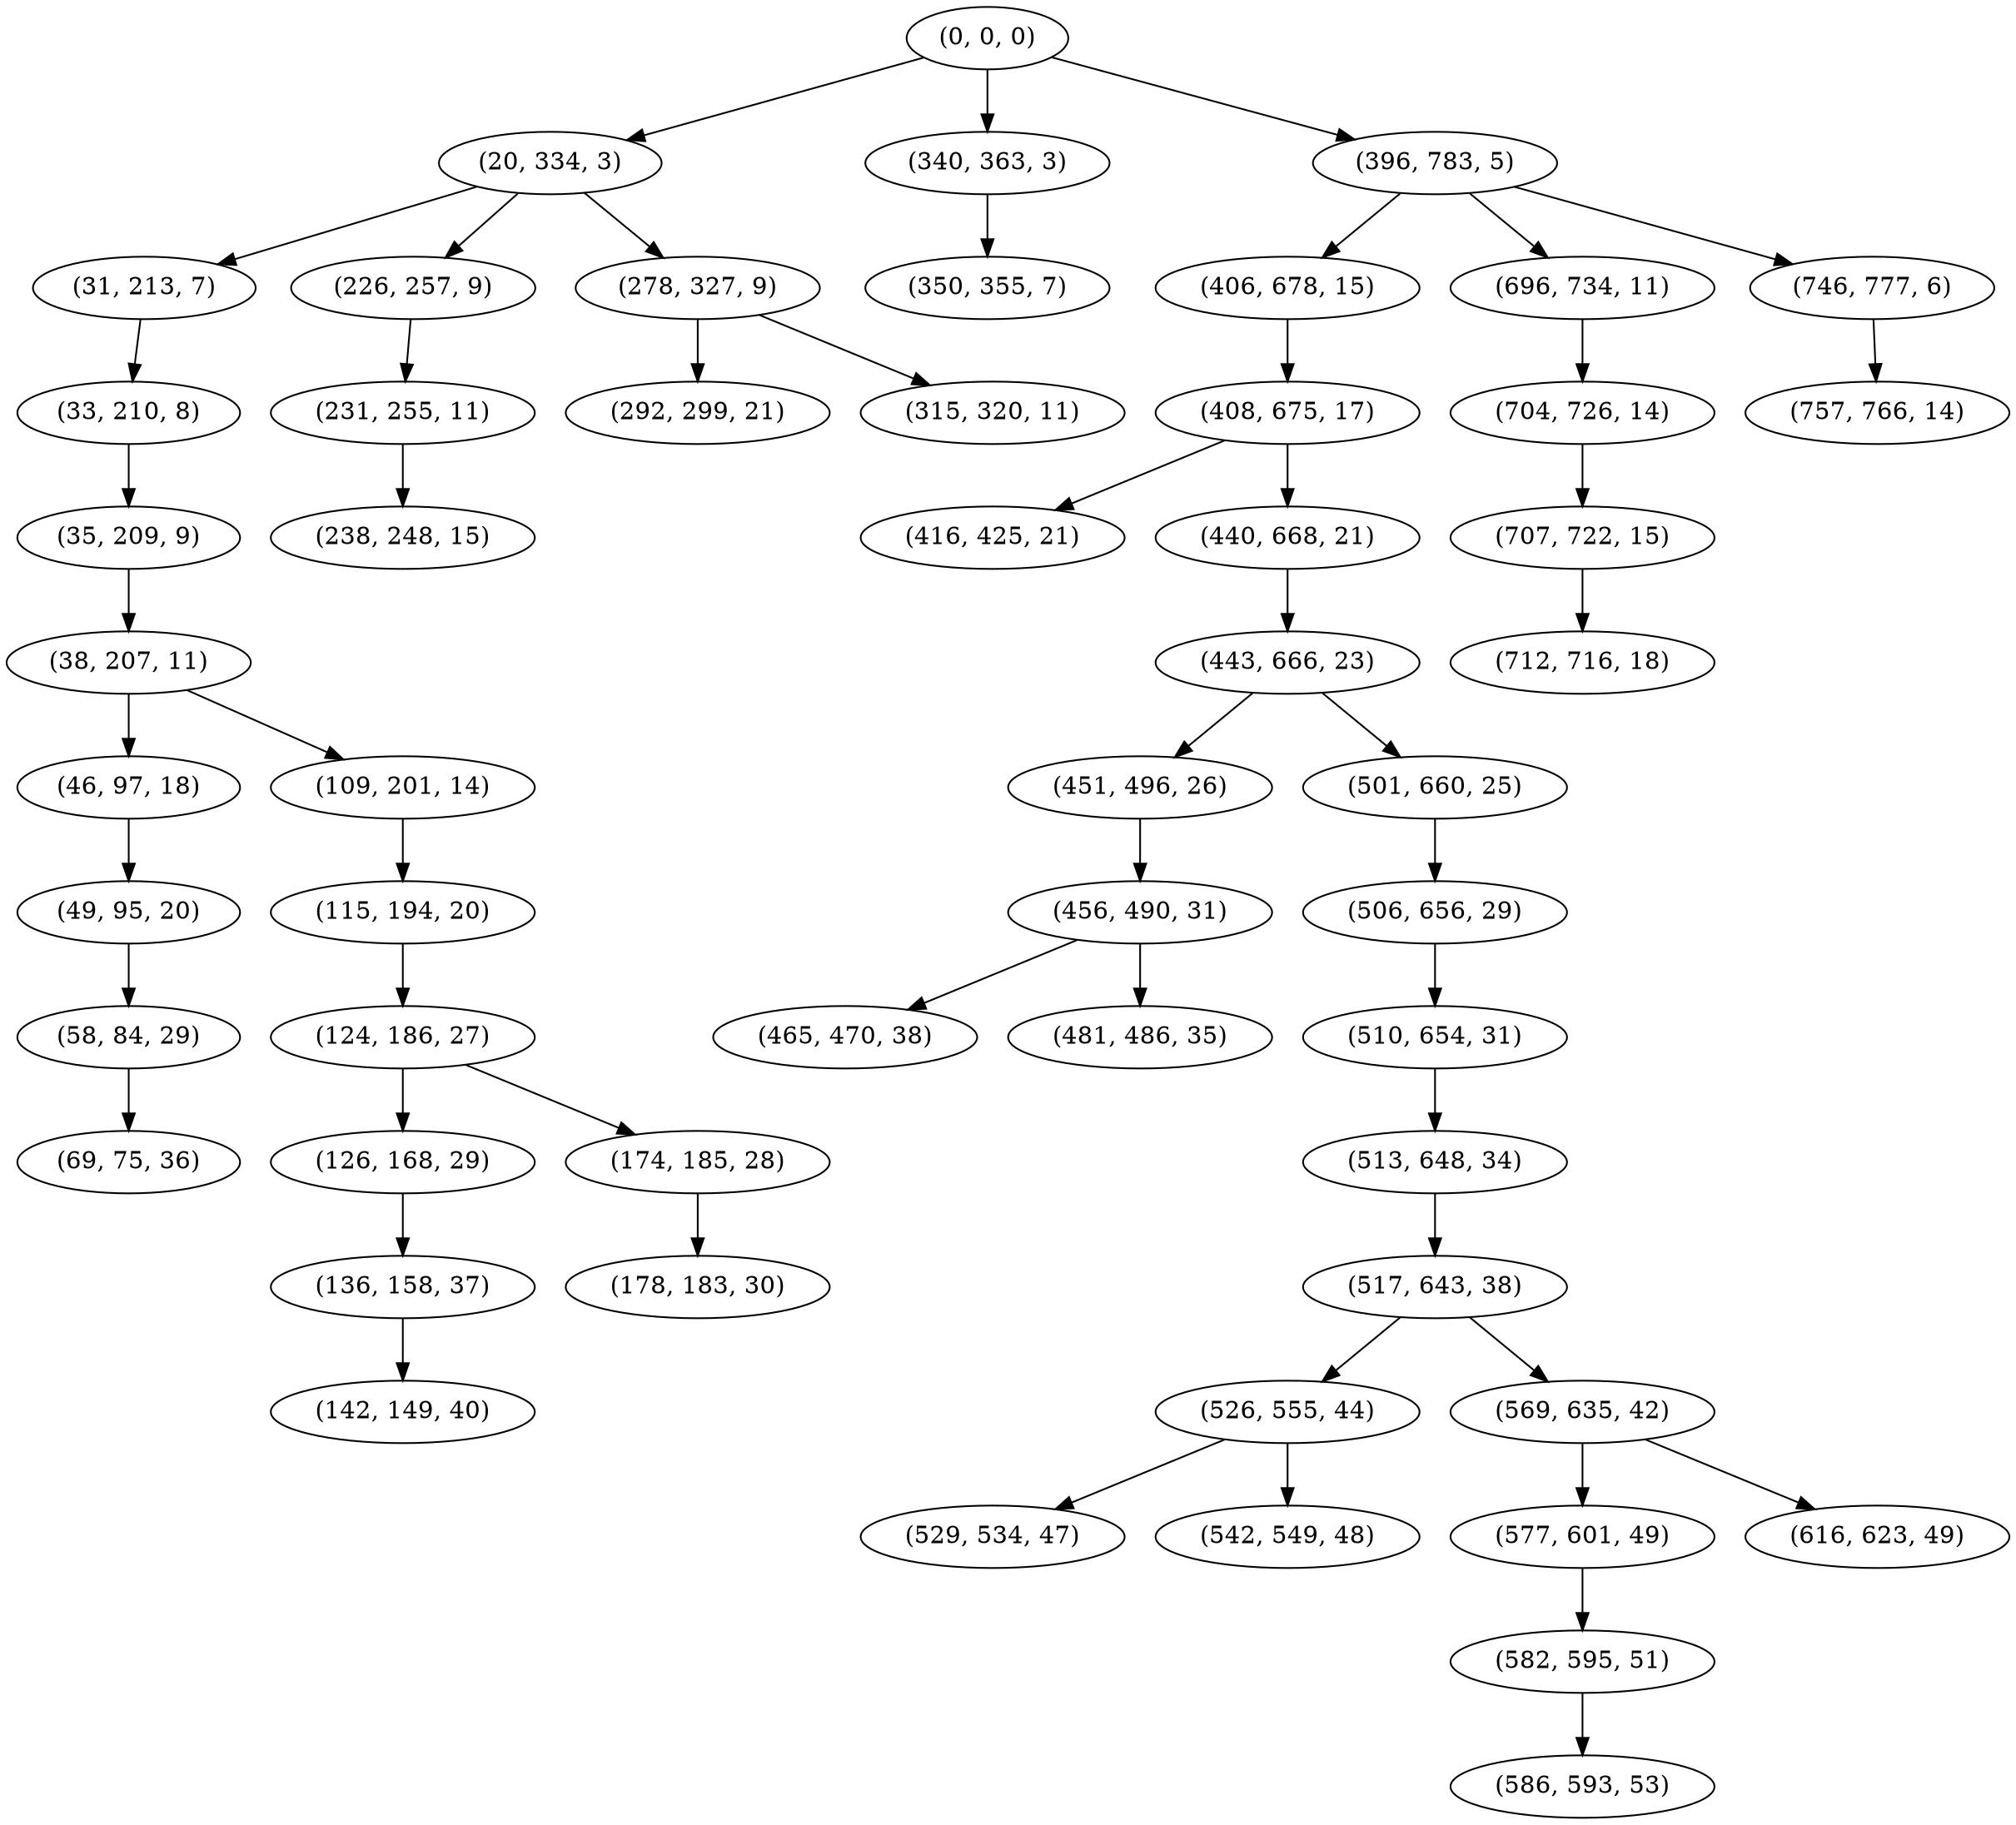 digraph tree {
    "(0, 0, 0)";
    "(20, 334, 3)";
    "(31, 213, 7)";
    "(33, 210, 8)";
    "(35, 209, 9)";
    "(38, 207, 11)";
    "(46, 97, 18)";
    "(49, 95, 20)";
    "(58, 84, 29)";
    "(69, 75, 36)";
    "(109, 201, 14)";
    "(115, 194, 20)";
    "(124, 186, 27)";
    "(126, 168, 29)";
    "(136, 158, 37)";
    "(142, 149, 40)";
    "(174, 185, 28)";
    "(178, 183, 30)";
    "(226, 257, 9)";
    "(231, 255, 11)";
    "(238, 248, 15)";
    "(278, 327, 9)";
    "(292, 299, 21)";
    "(315, 320, 11)";
    "(340, 363, 3)";
    "(350, 355, 7)";
    "(396, 783, 5)";
    "(406, 678, 15)";
    "(408, 675, 17)";
    "(416, 425, 21)";
    "(440, 668, 21)";
    "(443, 666, 23)";
    "(451, 496, 26)";
    "(456, 490, 31)";
    "(465, 470, 38)";
    "(481, 486, 35)";
    "(501, 660, 25)";
    "(506, 656, 29)";
    "(510, 654, 31)";
    "(513, 648, 34)";
    "(517, 643, 38)";
    "(526, 555, 44)";
    "(529, 534, 47)";
    "(542, 549, 48)";
    "(569, 635, 42)";
    "(577, 601, 49)";
    "(582, 595, 51)";
    "(586, 593, 53)";
    "(616, 623, 49)";
    "(696, 734, 11)";
    "(704, 726, 14)";
    "(707, 722, 15)";
    "(712, 716, 18)";
    "(746, 777, 6)";
    "(757, 766, 14)";
    "(0, 0, 0)" -> "(20, 334, 3)";
    "(0, 0, 0)" -> "(340, 363, 3)";
    "(0, 0, 0)" -> "(396, 783, 5)";
    "(20, 334, 3)" -> "(31, 213, 7)";
    "(20, 334, 3)" -> "(226, 257, 9)";
    "(20, 334, 3)" -> "(278, 327, 9)";
    "(31, 213, 7)" -> "(33, 210, 8)";
    "(33, 210, 8)" -> "(35, 209, 9)";
    "(35, 209, 9)" -> "(38, 207, 11)";
    "(38, 207, 11)" -> "(46, 97, 18)";
    "(38, 207, 11)" -> "(109, 201, 14)";
    "(46, 97, 18)" -> "(49, 95, 20)";
    "(49, 95, 20)" -> "(58, 84, 29)";
    "(58, 84, 29)" -> "(69, 75, 36)";
    "(109, 201, 14)" -> "(115, 194, 20)";
    "(115, 194, 20)" -> "(124, 186, 27)";
    "(124, 186, 27)" -> "(126, 168, 29)";
    "(124, 186, 27)" -> "(174, 185, 28)";
    "(126, 168, 29)" -> "(136, 158, 37)";
    "(136, 158, 37)" -> "(142, 149, 40)";
    "(174, 185, 28)" -> "(178, 183, 30)";
    "(226, 257, 9)" -> "(231, 255, 11)";
    "(231, 255, 11)" -> "(238, 248, 15)";
    "(278, 327, 9)" -> "(292, 299, 21)";
    "(278, 327, 9)" -> "(315, 320, 11)";
    "(340, 363, 3)" -> "(350, 355, 7)";
    "(396, 783, 5)" -> "(406, 678, 15)";
    "(396, 783, 5)" -> "(696, 734, 11)";
    "(396, 783, 5)" -> "(746, 777, 6)";
    "(406, 678, 15)" -> "(408, 675, 17)";
    "(408, 675, 17)" -> "(416, 425, 21)";
    "(408, 675, 17)" -> "(440, 668, 21)";
    "(440, 668, 21)" -> "(443, 666, 23)";
    "(443, 666, 23)" -> "(451, 496, 26)";
    "(443, 666, 23)" -> "(501, 660, 25)";
    "(451, 496, 26)" -> "(456, 490, 31)";
    "(456, 490, 31)" -> "(465, 470, 38)";
    "(456, 490, 31)" -> "(481, 486, 35)";
    "(501, 660, 25)" -> "(506, 656, 29)";
    "(506, 656, 29)" -> "(510, 654, 31)";
    "(510, 654, 31)" -> "(513, 648, 34)";
    "(513, 648, 34)" -> "(517, 643, 38)";
    "(517, 643, 38)" -> "(526, 555, 44)";
    "(517, 643, 38)" -> "(569, 635, 42)";
    "(526, 555, 44)" -> "(529, 534, 47)";
    "(526, 555, 44)" -> "(542, 549, 48)";
    "(569, 635, 42)" -> "(577, 601, 49)";
    "(569, 635, 42)" -> "(616, 623, 49)";
    "(577, 601, 49)" -> "(582, 595, 51)";
    "(582, 595, 51)" -> "(586, 593, 53)";
    "(696, 734, 11)" -> "(704, 726, 14)";
    "(704, 726, 14)" -> "(707, 722, 15)";
    "(707, 722, 15)" -> "(712, 716, 18)";
    "(746, 777, 6)" -> "(757, 766, 14)";
}
